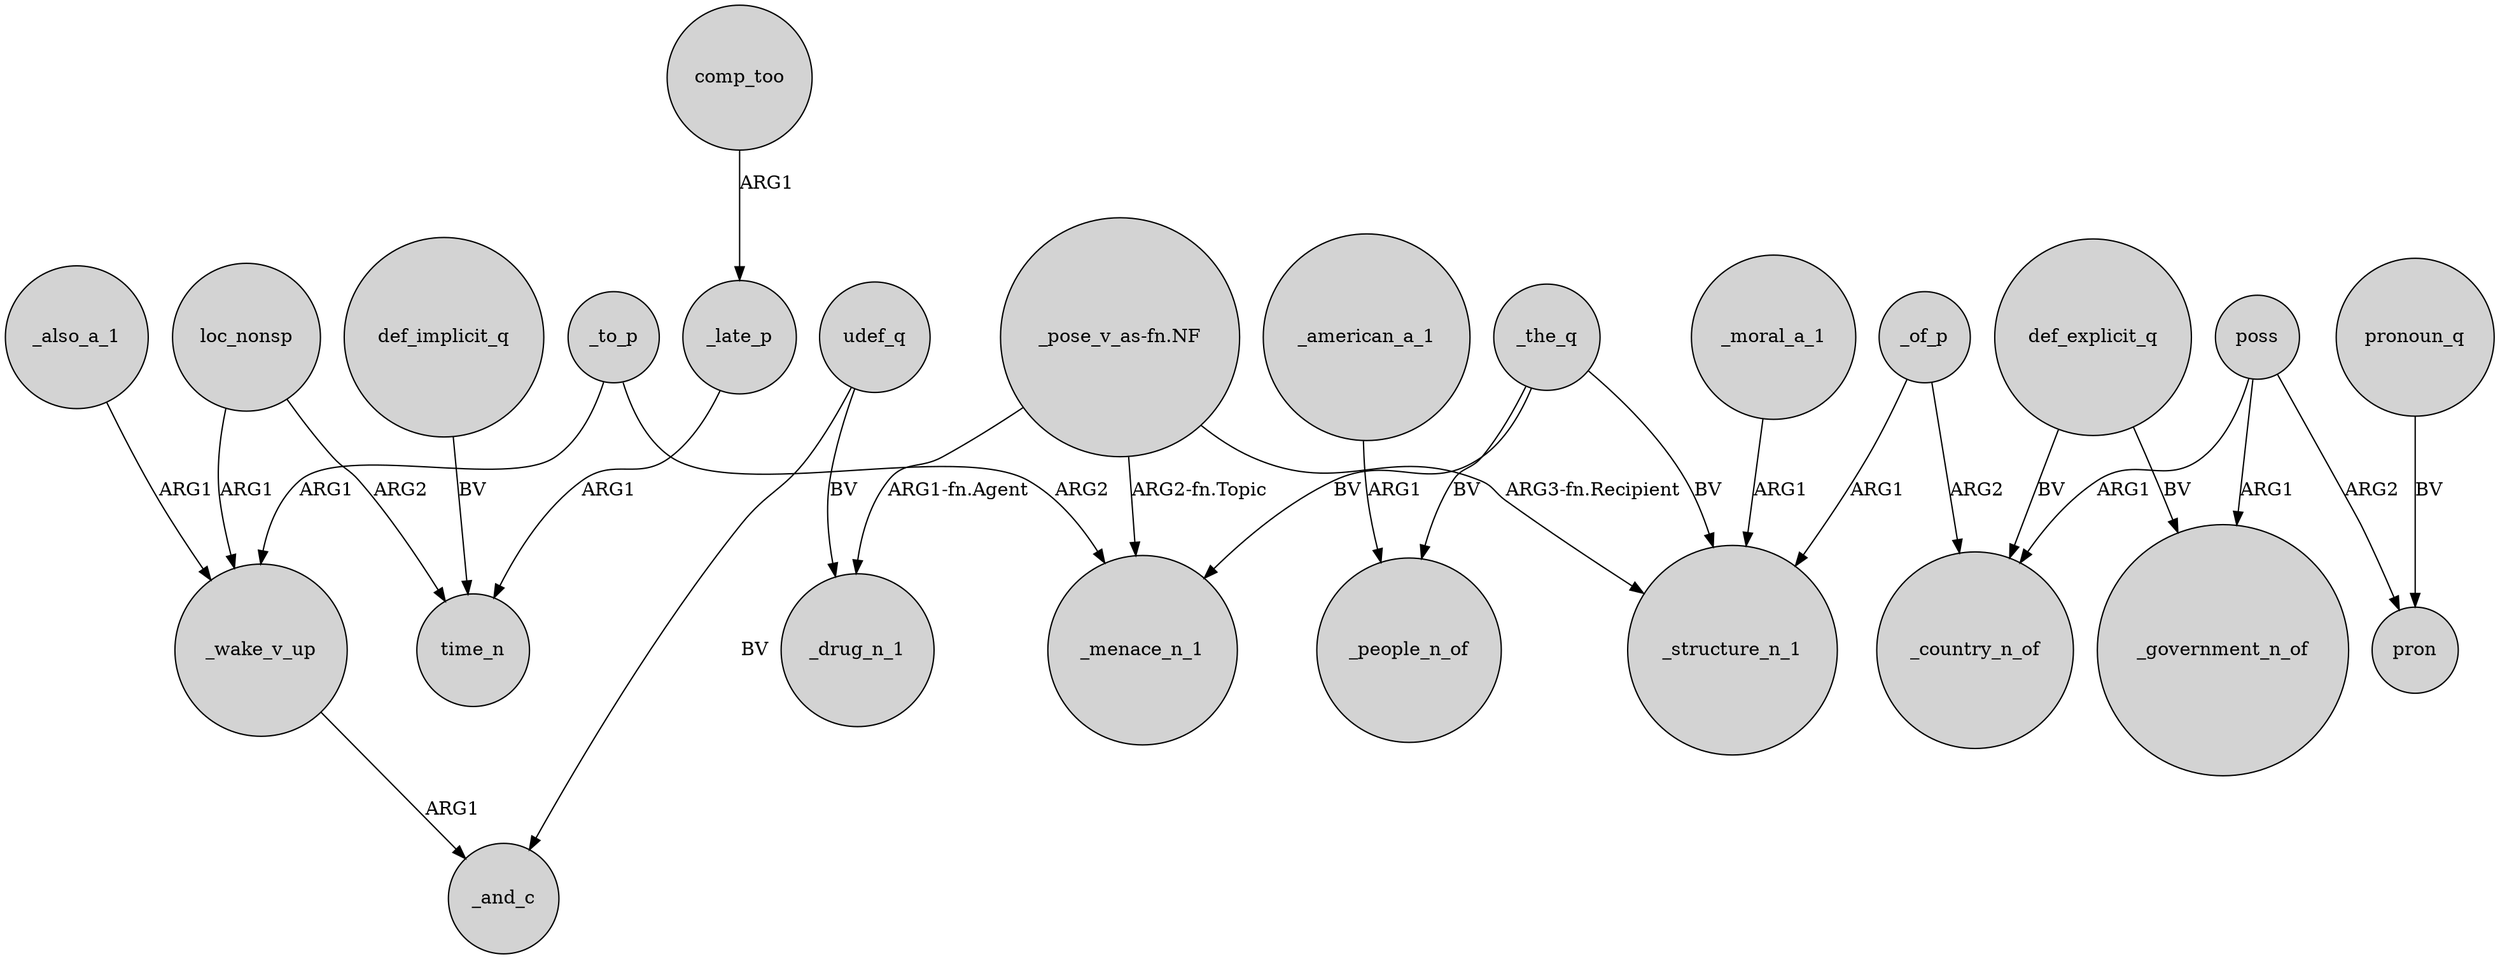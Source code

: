 digraph {
	node [shape=circle style=filled]
	"_pose_v_as-fn.NF" -> _drug_n_1 [label="ARG1-fn.Agent"]
	_of_p -> _country_n_of [label=ARG2]
	_late_p -> time_n [label=ARG1]
	loc_nonsp -> _wake_v_up [label=ARG1]
	poss -> pron [label=ARG2]
	_wake_v_up -> _and_c [label=ARG1]
	_american_a_1 -> _people_n_of [label=ARG1]
	"_pose_v_as-fn.NF" -> _structure_n_1 [label="ARG3-fn.Recipient"]
	poss -> _government_n_of [label=ARG1]
	comp_too -> _late_p [label=ARG1]
	udef_q -> _drug_n_1 [label=BV]
	_the_q -> _structure_n_1 [label=BV]
	loc_nonsp -> time_n [label=ARG2]
	_of_p -> _structure_n_1 [label=ARG1]
	_to_p -> _wake_v_up [label=ARG1]
	def_explicit_q -> _government_n_of [label=BV]
	pronoun_q -> pron [label=BV]
	def_explicit_q -> _country_n_of [label=BV]
	_also_a_1 -> _wake_v_up [label=ARG1]
	_the_q -> _menace_n_1 [label=BV]
	poss -> _country_n_of [label=ARG1]
	_to_p -> _menace_n_1 [label=ARG2]
	_moral_a_1 -> _structure_n_1 [label=ARG1]
	udef_q -> _and_c [label=BV]
	"_pose_v_as-fn.NF" -> _menace_n_1 [label="ARG2-fn.Topic"]
	_the_q -> _people_n_of [label=BV]
	def_implicit_q -> time_n [label=BV]
}
